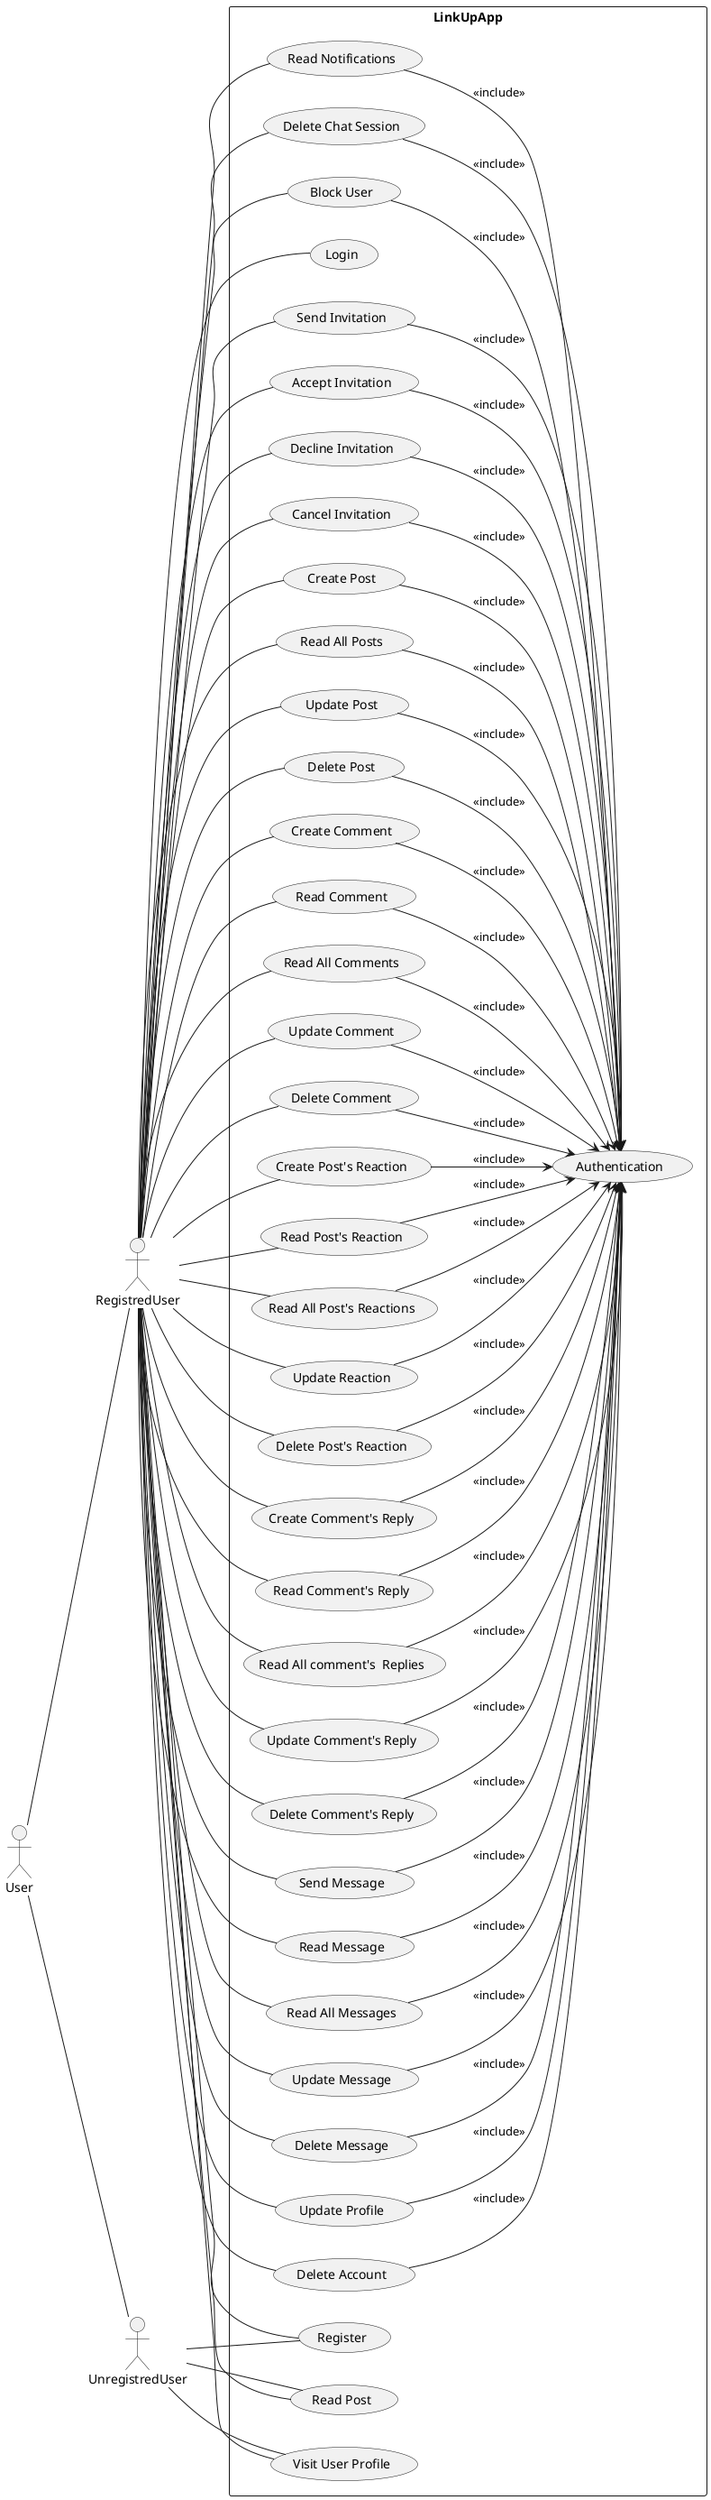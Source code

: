 @startuml LinkUp_usecase_diagram
left to right direction

actor :User: as A1
actor :RegistredUser: as A2
actor :UnregistredUser: as A3

rectangle LinkUpApp {
    usecase (Register) as U1
    usecase (Login) as U2

    usecase (Send Invitation) as U3
    usecase (Accept Invitation) as U4
    usecase (Decline Invitation) as U50
    usecase (Cancel Invitation) as U5

    usecase (Create Post) as U6
    usecase (Read Post) as U7
    usecase (Read All Posts) as U8
    usecase (Update Post) as U9
    usecase (Delete Post) as U10

    usecase (Create Comment) as U11
    usecase (Read Comment) as U12
    usecase (Read All Comments) as U13
    usecase (Update Comment) as U14
    usecase (Delete Comment) as U15

    usecase (Create Post's Reaction) as U16
    usecase (Read Post's Reaction) as U17
    usecase (Read All Post's Reactions) as U18
    usecase (Update Reaction) as U19
    usecase (Delete Post's Reaction) as U20

    usecase (Create Comment's Reply) as U21
    usecase (Read Comment's Reply) as U22
    usecase (Read All comment's  Replies) as U23
    usecase (Update Comment's Reply) as U24
    usecase (Delete Comment's Reply) as U25

    usecase (Send Message) as U26
    usecase (Read Message) as U27
    usecase (Read All Messages) as U28
    usecase (Update Message) as U29
    usecase (Delete Message) as U30

    usecase (Visit User Profile) as U31
    usecase (Update Profile) as U32
    usecase (Delete Account) as U33

    usecase (Read Notifications) as U34
    usecase (Delete Chat Session) as U35
    usecase (Block User) as U36
    usecase (Authentication) as U37
    
}

A1 -- A2
A1 -- A3


A3 -- U31
A3 -- U1
A3 -- U7

A2 -- U1
A2 -- U2

A2 -- U3
A2 -- U4
A2 -- U5
A2 -- U50

A2 -- U6 
A2 -- U7
A2 -- U8
A2 -- U9
A2 -- U10

A2 -- U11
A2 -- U12
A2 -- U13
A2 -- U14
A2 -- U15

A2 -- U16
A2 -- U17
A2 -- U18
A2 -- U19
A2 -- U20

A2 -- U21
A2 -- U22
A2 -- U23
A2 -- U24
A2 -- U25

A2 -- U26
A2 -- U27
A2 -- U28
A2 -- U29
A2 -- U30

A2 -- U31
A2 -- U32
A2 -- U33

A2 -- U34
A2 -- U35
A2 -- U36

U3 --> U37 : <<include>>
U4 --> U37 : <<include>>
U5 --> U37 : <<include>>
U50 --> U37 : <<include>>

U6 --> U37 : <<include>> 
U8 --> U37 : <<include>>
U9 --> U37 : <<include>>
U10 --> U37 : <<include>>

U11 --> U37 : <<include>>
U12 --> U37 : <<include>>
U13 --> U37 : <<include>>
U14 --> U37 : <<include>>
U15 --> U37 : <<include>>

U16 --> U37 : <<include>>
U17 --> U37 : <<include>>
U18 --> U37 : <<include>>
U19 --> U37 : <<include>>
U20 --> U37 : <<include>>

U21 --> U37 : <<include>>
U22 --> U37 : <<include>>
U23 --> U37 : <<include>>
U24 --> U37 : <<include>>
U25 --> U37 : <<include>>

U26 --> U37 : <<include>>
U27 --> U37 : <<include>>
U28 --> U37 : <<include>>
U29 --> U37 : <<include>>
U30 --> U37 : <<include>>


U32 --> U37 : <<include>>
U33 --> U37 : <<include>>

U34 --> U37 : <<include>>
U35 --> U37 : <<include>>
U36 --> U37 : <<include>>


@enduml